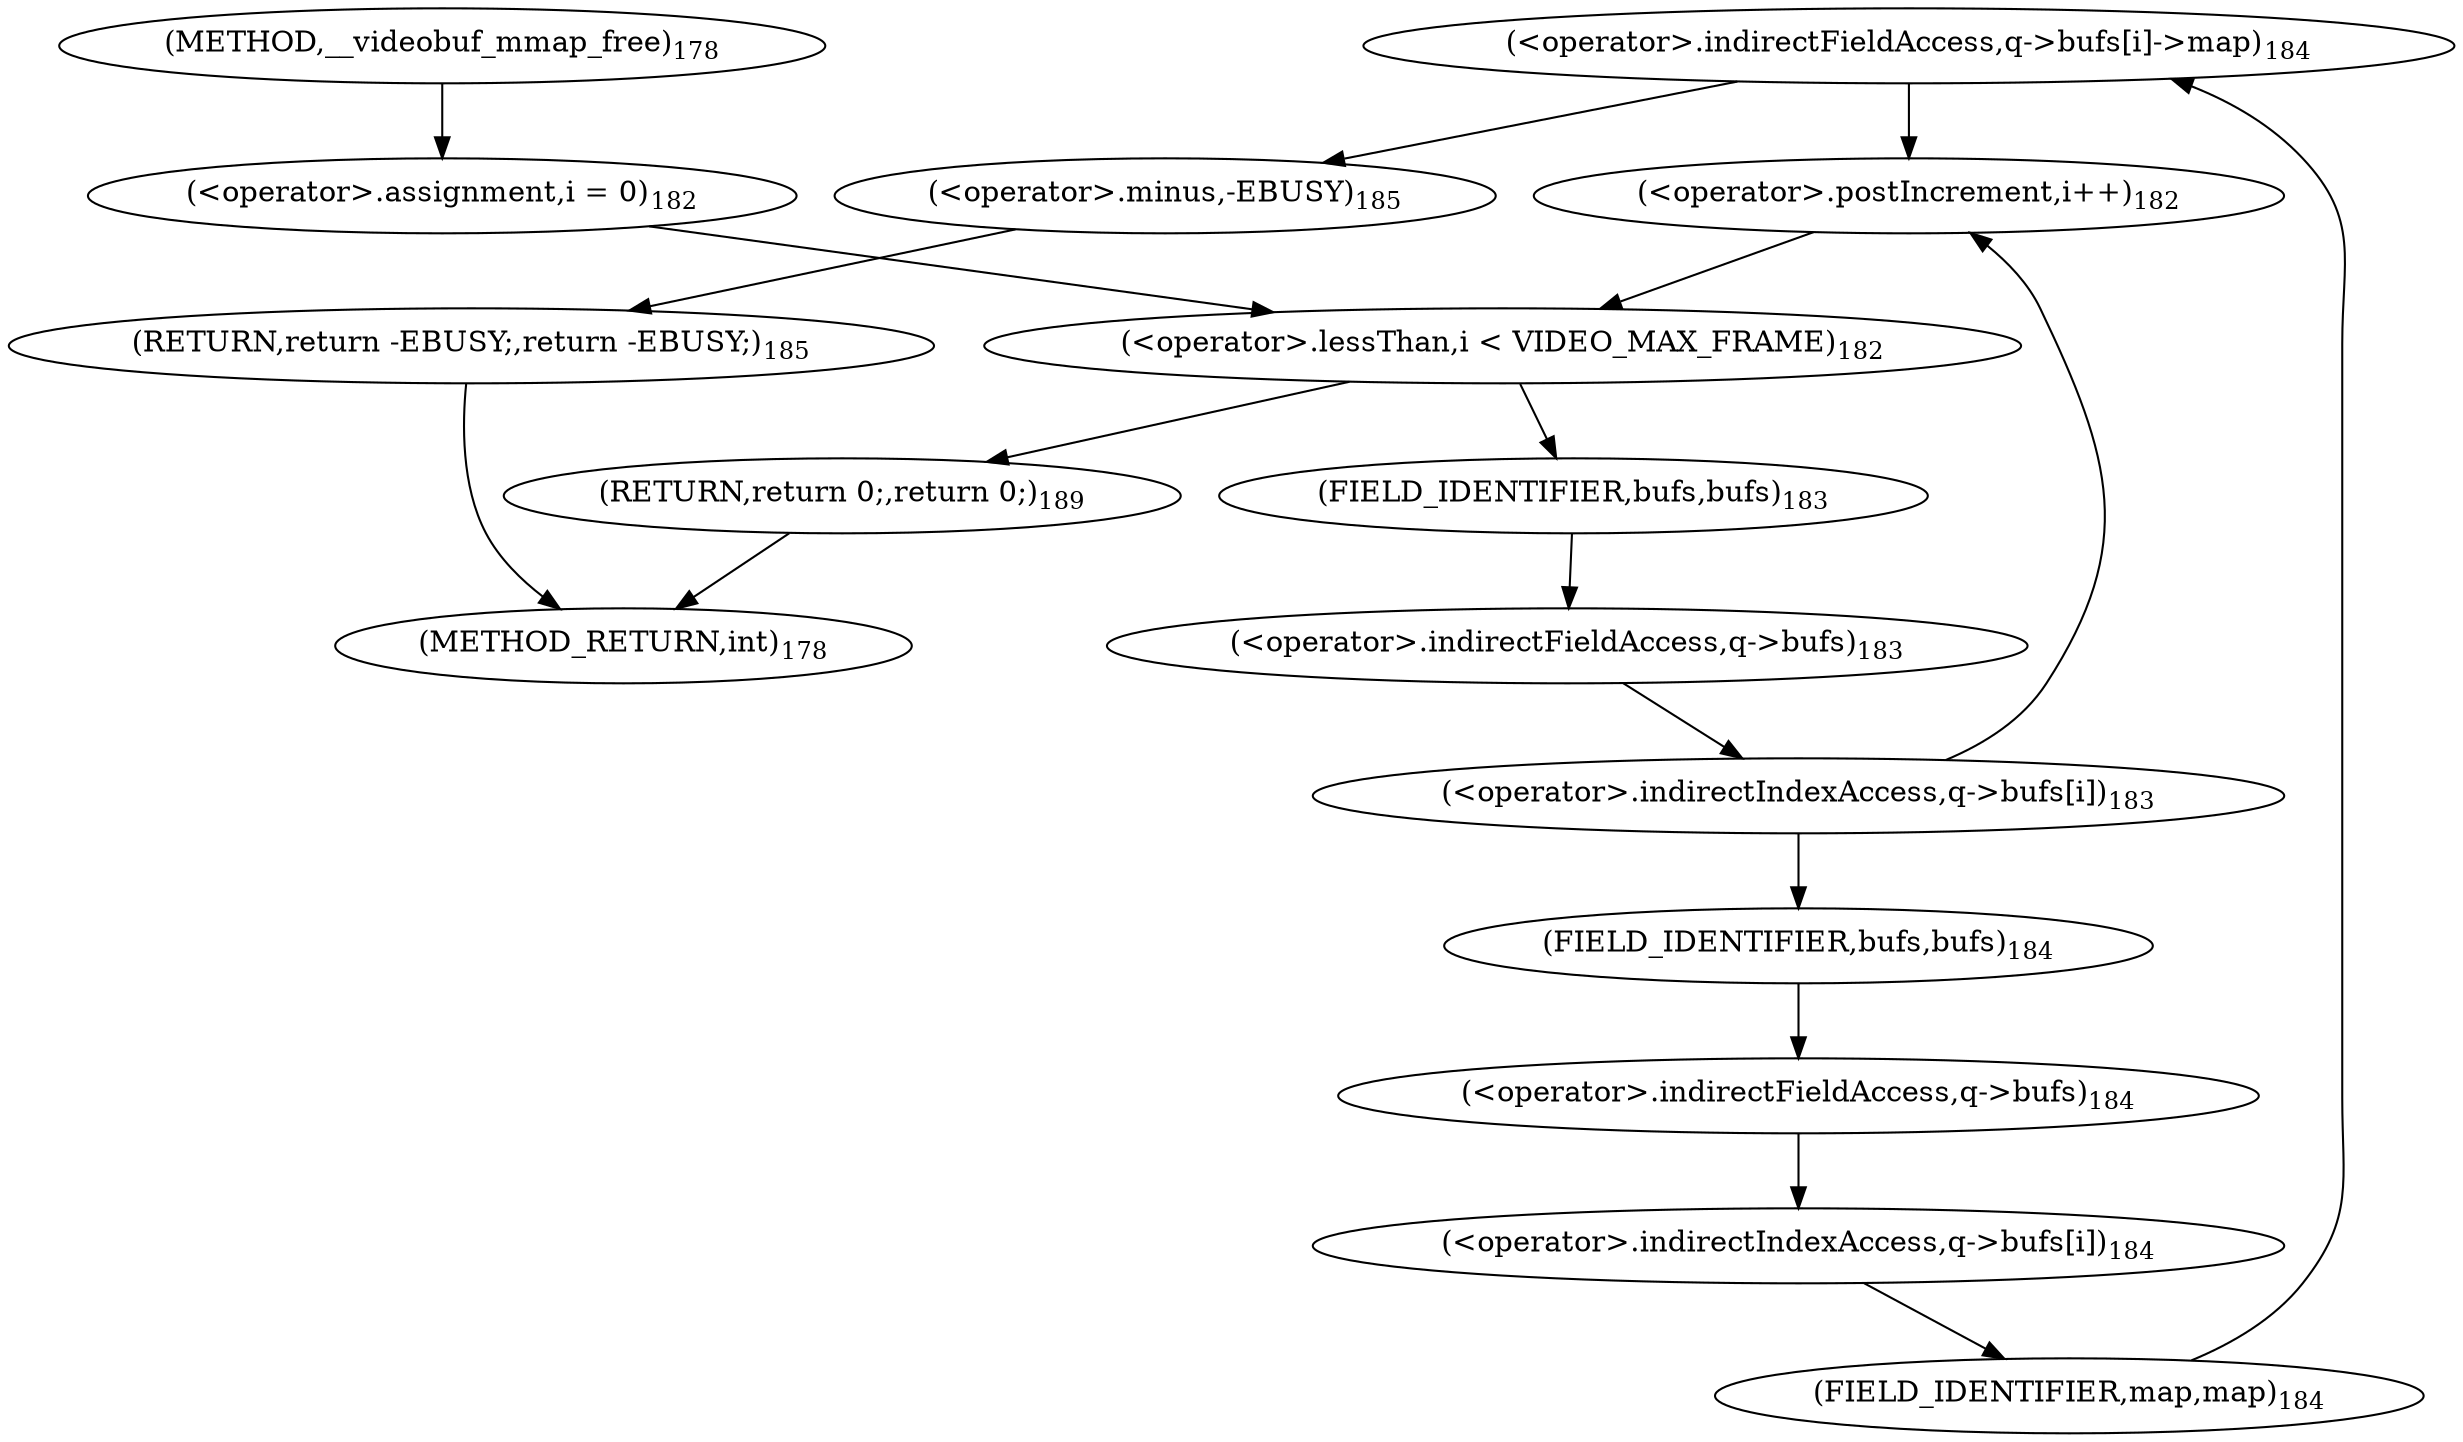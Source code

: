 digraph "__videobuf_mmap_free" {  
"146028888073" [label = <(RETURN,return 0;,return 0;)<SUB>189</SUB>> ]
"30064771250" [label = <(&lt;operator&gt;.lessThan,i &lt; VIDEO_MAX_FRAME)<SUB>182</SUB>> ]
"30064771251" [label = <(&lt;operator&gt;.postIncrement,i++)<SUB>182</SUB>> ]
"30064771249" [label = <(&lt;operator&gt;.assignment,i = 0)<SUB>182</SUB>> ]
"30064771252" [label = <(&lt;operator&gt;.indirectIndexAccess,q-&gt;bufs[i])<SUB>183</SUB>> ]
"30064771253" [label = <(&lt;operator&gt;.indirectFieldAccess,q-&gt;bufs)<SUB>183</SUB>> ]
"55834574909" [label = <(FIELD_IDENTIFIER,bufs,bufs)<SUB>183</SUB>> ]
"30064771254" [label = <(&lt;operator&gt;.indirectFieldAccess,q-&gt;bufs[i]-&gt;map)<SUB>184</SUB>> ]
"30064771255" [label = <(&lt;operator&gt;.indirectIndexAccess,q-&gt;bufs[i])<SUB>184</SUB>> ]
"55834574911" [label = <(FIELD_IDENTIFIER,map,map)<SUB>184</SUB>> ]
"146028888072" [label = <(RETURN,return -EBUSY;,return -EBUSY;)<SUB>185</SUB>> ]
"30064771256" [label = <(&lt;operator&gt;.indirectFieldAccess,q-&gt;bufs)<SUB>184</SUB>> ]
"30064771257" [label = <(&lt;operator&gt;.minus,-EBUSY)<SUB>185</SUB>> ]
"55834574910" [label = <(FIELD_IDENTIFIER,bufs,bufs)<SUB>184</SUB>> ]
"111669149702" [label = <(METHOD,__videobuf_mmap_free)<SUB>178</SUB>> ]
"128849018885" [label = <(METHOD_RETURN,int)<SUB>178</SUB>> ]
  "146028888073" -> "128849018885" 
  "30064771250" -> "55834574909" 
  "30064771250" -> "146028888073" 
  "30064771251" -> "30064771250" 
  "30064771249" -> "30064771250" 
  "30064771252" -> "55834574910" 
  "30064771252" -> "30064771251" 
  "30064771253" -> "30064771252" 
  "55834574909" -> "30064771253" 
  "30064771254" -> "30064771257" 
  "30064771254" -> "30064771251" 
  "30064771255" -> "55834574911" 
  "55834574911" -> "30064771254" 
  "146028888072" -> "128849018885" 
  "30064771256" -> "30064771255" 
  "30064771257" -> "146028888072" 
  "55834574910" -> "30064771256" 
  "111669149702" -> "30064771249" 
}
